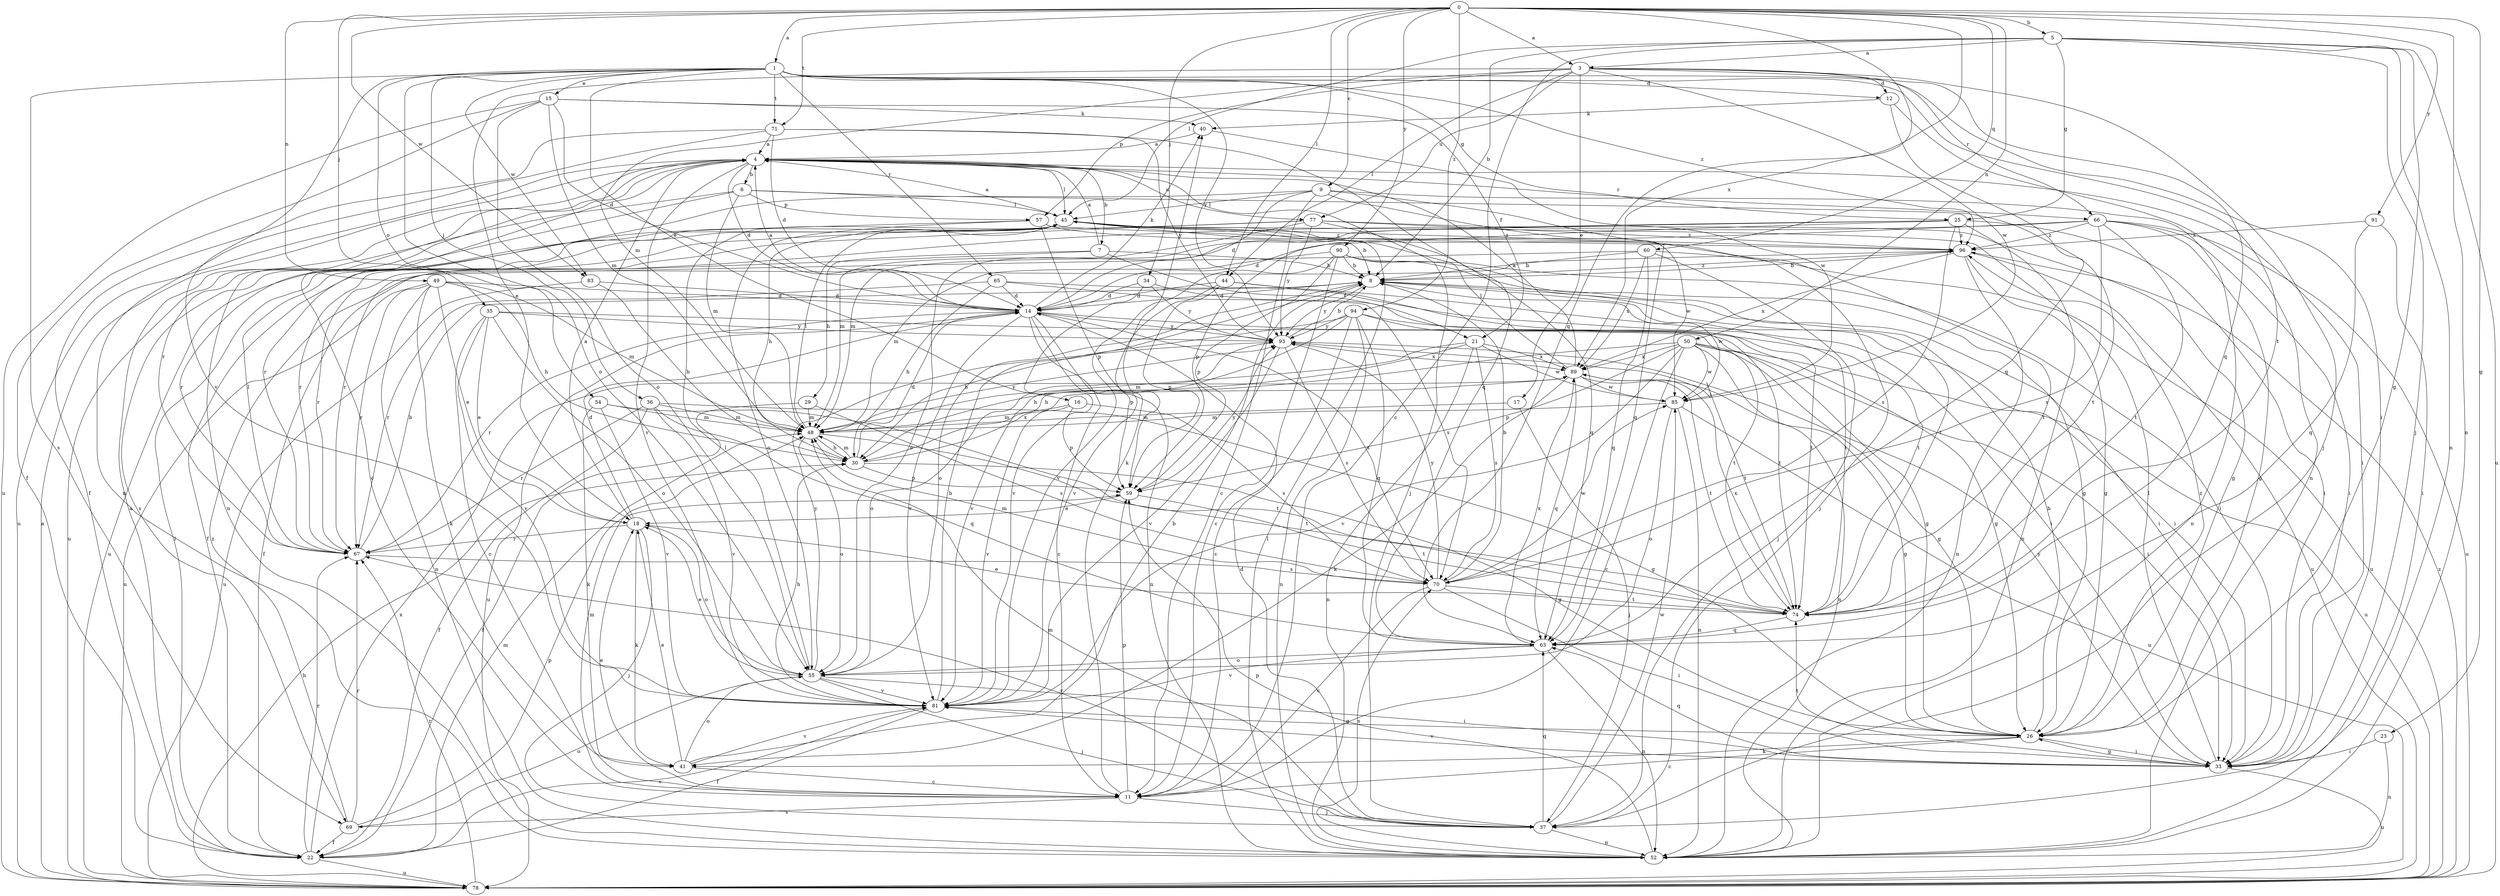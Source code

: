 strict digraph  {
0;
1;
3;
4;
5;
6;
7;
8;
9;
11;
12;
14;
15;
16;
17;
18;
21;
22;
23;
25;
26;
29;
30;
33;
34;
35;
36;
37;
40;
41;
44;
45;
48;
49;
50;
52;
54;
55;
57;
59;
60;
63;
65;
66;
67;
69;
70;
71;
74;
77;
78;
81;
83;
85;
89;
90;
91;
93;
94;
96;
0 -> 1  [label=a];
0 -> 3  [label=a];
0 -> 5  [label=b];
0 -> 9  [label=c];
0 -> 23  [label=g];
0 -> 34  [label=j];
0 -> 35  [label=j];
0 -> 44  [label=l];
0 -> 49  [label=n];
0 -> 50  [label=n];
0 -> 52  [label=n];
0 -> 60  [label=q];
0 -> 63  [label=q];
0 -> 71  [label=t];
0 -> 83  [label=w];
0 -> 89  [label=x];
0 -> 90  [label=y];
0 -> 91  [label=y];
0 -> 94  [label=z];
1 -> 12  [label=d];
1 -> 15  [label=e];
1 -> 16  [label=e];
1 -> 25  [label=g];
1 -> 33  [label=i];
1 -> 36  [label=j];
1 -> 54  [label=o];
1 -> 55  [label=o];
1 -> 65  [label=r];
1 -> 69  [label=s];
1 -> 71  [label=t];
1 -> 74  [label=t];
1 -> 81  [label=v];
1 -> 83  [label=w];
1 -> 93  [label=y];
1 -> 96  [label=z];
3 -> 12  [label=d];
3 -> 17  [label=e];
3 -> 18  [label=e];
3 -> 37  [label=j];
3 -> 44  [label=l];
3 -> 48  [label=m];
3 -> 57  [label=p];
3 -> 63  [label=q];
3 -> 66  [label=r];
3 -> 77  [label=u];
3 -> 85  [label=w];
4 -> 6  [label=b];
4 -> 7  [label=b];
4 -> 11  [label=c];
4 -> 14  [label=d];
4 -> 33  [label=i];
4 -> 37  [label=j];
4 -> 45  [label=l];
4 -> 52  [label=n];
4 -> 66  [label=r];
4 -> 67  [label=r];
4 -> 77  [label=u];
4 -> 78  [label=u];
4 -> 81  [label=v];
5 -> 3  [label=a];
5 -> 8  [label=b];
5 -> 11  [label=c];
5 -> 25  [label=g];
5 -> 26  [label=g];
5 -> 37  [label=j];
5 -> 45  [label=l];
5 -> 52  [label=n];
5 -> 78  [label=u];
6 -> 45  [label=l];
6 -> 48  [label=m];
6 -> 57  [label=p];
6 -> 69  [label=s];
6 -> 74  [label=t];
6 -> 78  [label=u];
7 -> 4  [label=a];
7 -> 8  [label=b];
7 -> 21  [label=f];
7 -> 29  [label=h];
7 -> 67  [label=r];
8 -> 14  [label=d];
8 -> 33  [label=i];
8 -> 55  [label=o];
8 -> 74  [label=t];
8 -> 85  [label=w];
8 -> 93  [label=y];
8 -> 96  [label=z];
9 -> 11  [label=c];
9 -> 14  [label=d];
9 -> 37  [label=j];
9 -> 45  [label=l];
9 -> 52  [label=n];
9 -> 63  [label=q];
9 -> 67  [label=r];
11 -> 18  [label=e];
11 -> 37  [label=j];
11 -> 40  [label=k];
11 -> 48  [label=m];
11 -> 59  [label=p];
11 -> 69  [label=s];
12 -> 40  [label=k];
12 -> 52  [label=n];
12 -> 63  [label=q];
14 -> 4  [label=a];
14 -> 11  [label=c];
14 -> 26  [label=g];
14 -> 40  [label=k];
14 -> 52  [label=n];
14 -> 59  [label=p];
14 -> 67  [label=r];
14 -> 70  [label=s];
14 -> 78  [label=u];
14 -> 81  [label=v];
14 -> 93  [label=y];
15 -> 14  [label=d];
15 -> 21  [label=f];
15 -> 22  [label=f];
15 -> 40  [label=k];
15 -> 48  [label=m];
15 -> 55  [label=o];
15 -> 78  [label=u];
16 -> 48  [label=m];
16 -> 59  [label=p];
16 -> 70  [label=s];
16 -> 81  [label=v];
17 -> 37  [label=j];
17 -> 48  [label=m];
18 -> 4  [label=a];
18 -> 14  [label=d];
18 -> 37  [label=j];
18 -> 41  [label=k];
18 -> 55  [label=o];
18 -> 67  [label=r];
21 -> 30  [label=h];
21 -> 48  [label=m];
21 -> 52  [label=n];
21 -> 70  [label=s];
21 -> 85  [label=w];
21 -> 89  [label=x];
22 -> 4  [label=a];
22 -> 45  [label=l];
22 -> 48  [label=m];
22 -> 67  [label=r];
22 -> 78  [label=u];
22 -> 81  [label=v];
22 -> 89  [label=x];
23 -> 33  [label=i];
23 -> 52  [label=n];
25 -> 33  [label=i];
25 -> 48  [label=m];
25 -> 52  [label=n];
25 -> 55  [label=o];
25 -> 59  [label=p];
25 -> 70  [label=s];
25 -> 96  [label=z];
26 -> 8  [label=b];
26 -> 11  [label=c];
26 -> 33  [label=i];
26 -> 41  [label=k];
26 -> 96  [label=z];
29 -> 22  [label=f];
29 -> 48  [label=m];
29 -> 70  [label=s];
30 -> 14  [label=d];
30 -> 26  [label=g];
30 -> 48  [label=m];
30 -> 59  [label=p];
30 -> 89  [label=x];
33 -> 26  [label=g];
33 -> 45  [label=l];
33 -> 63  [label=q];
33 -> 74  [label=t];
33 -> 78  [label=u];
33 -> 81  [label=v];
33 -> 93  [label=y];
34 -> 14  [label=d];
34 -> 74  [label=t];
34 -> 81  [label=v];
34 -> 93  [label=y];
35 -> 11  [label=c];
35 -> 18  [label=e];
35 -> 55  [label=o];
35 -> 74  [label=t];
35 -> 81  [label=v];
35 -> 93  [label=y];
36 -> 22  [label=f];
36 -> 26  [label=g];
36 -> 48  [label=m];
36 -> 63  [label=q];
36 -> 67  [label=r];
36 -> 81  [label=v];
37 -> 14  [label=d];
37 -> 48  [label=m];
37 -> 52  [label=n];
37 -> 63  [label=q];
37 -> 67  [label=r];
37 -> 85  [label=w];
40 -> 4  [label=a];
40 -> 85  [label=w];
41 -> 8  [label=b];
41 -> 11  [label=c];
41 -> 18  [label=e];
41 -> 55  [label=o];
41 -> 81  [label=v];
44 -> 14  [label=d];
44 -> 33  [label=i];
44 -> 59  [label=p];
44 -> 74  [label=t];
44 -> 81  [label=v];
45 -> 4  [label=a];
45 -> 30  [label=h];
45 -> 74  [label=t];
45 -> 78  [label=u];
45 -> 85  [label=w];
45 -> 96  [label=z];
48 -> 30  [label=h];
48 -> 45  [label=l];
48 -> 55  [label=o];
48 -> 74  [label=t];
48 -> 93  [label=y];
49 -> 14  [label=d];
49 -> 18  [label=e];
49 -> 30  [label=h];
49 -> 41  [label=k];
49 -> 48  [label=m];
49 -> 52  [label=n];
49 -> 67  [label=r];
49 -> 78  [label=u];
50 -> 11  [label=c];
50 -> 26  [label=g];
50 -> 30  [label=h];
50 -> 33  [label=i];
50 -> 52  [label=n];
50 -> 59  [label=p];
50 -> 78  [label=u];
50 -> 81  [label=v];
50 -> 85  [label=w];
50 -> 89  [label=x];
52 -> 45  [label=l];
52 -> 59  [label=p];
52 -> 70  [label=s];
54 -> 41  [label=k];
54 -> 48  [label=m];
54 -> 74  [label=t];
54 -> 81  [label=v];
55 -> 18  [label=e];
55 -> 33  [label=i];
55 -> 37  [label=j];
55 -> 45  [label=l];
55 -> 81  [label=v];
55 -> 93  [label=y];
57 -> 8  [label=b];
57 -> 55  [label=o];
57 -> 59  [label=p];
57 -> 67  [label=r];
57 -> 96  [label=z];
59 -> 18  [label=e];
59 -> 74  [label=t];
59 -> 93  [label=y];
60 -> 8  [label=b];
60 -> 22  [label=f];
60 -> 37  [label=j];
60 -> 63  [label=q];
60 -> 78  [label=u];
60 -> 89  [label=x];
63 -> 52  [label=n];
63 -> 55  [label=o];
63 -> 81  [label=v];
63 -> 89  [label=x];
65 -> 14  [label=d];
65 -> 30  [label=h];
65 -> 33  [label=i];
65 -> 67  [label=r];
65 -> 70  [label=s];
66 -> 14  [label=d];
66 -> 26  [label=g];
66 -> 33  [label=i];
66 -> 67  [label=r];
66 -> 70  [label=s];
66 -> 74  [label=t];
66 -> 78  [label=u];
66 -> 96  [label=z];
67 -> 8  [label=b];
67 -> 45  [label=l];
67 -> 70  [label=s];
69 -> 22  [label=f];
69 -> 55  [label=o];
69 -> 59  [label=p];
69 -> 67  [label=r];
69 -> 96  [label=z];
70 -> 8  [label=b];
70 -> 11  [label=c];
70 -> 33  [label=i];
70 -> 48  [label=m];
70 -> 74  [label=t];
70 -> 85  [label=w];
70 -> 93  [label=y];
71 -> 4  [label=a];
71 -> 14  [label=d];
71 -> 22  [label=f];
71 -> 52  [label=n];
71 -> 63  [label=q];
71 -> 93  [label=y];
74 -> 18  [label=e];
74 -> 63  [label=q];
74 -> 89  [label=x];
77 -> 22  [label=f];
77 -> 26  [label=g];
77 -> 48  [label=m];
77 -> 63  [label=q];
77 -> 67  [label=r];
77 -> 93  [label=y];
77 -> 96  [label=z];
78 -> 4  [label=a];
78 -> 30  [label=h];
78 -> 67  [label=r];
78 -> 96  [label=z];
81 -> 8  [label=b];
81 -> 22  [label=f];
81 -> 26  [label=g];
81 -> 30  [label=h];
83 -> 14  [label=d];
83 -> 30  [label=h];
83 -> 78  [label=u];
85 -> 48  [label=m];
85 -> 52  [label=n];
85 -> 55  [label=o];
85 -> 78  [label=u];
89 -> 4  [label=a];
89 -> 26  [label=g];
89 -> 41  [label=k];
89 -> 45  [label=l];
89 -> 63  [label=q];
89 -> 74  [label=t];
89 -> 85  [label=w];
90 -> 8  [label=b];
90 -> 11  [label=c];
90 -> 26  [label=g];
90 -> 33  [label=i];
90 -> 48  [label=m];
90 -> 59  [label=p];
90 -> 74  [label=t];
90 -> 81  [label=v];
91 -> 33  [label=i];
91 -> 63  [label=q];
91 -> 96  [label=z];
93 -> 8  [label=b];
93 -> 55  [label=o];
93 -> 70  [label=s];
93 -> 74  [label=t];
93 -> 81  [label=v];
93 -> 89  [label=x];
94 -> 11  [label=c];
94 -> 26  [label=g];
94 -> 30  [label=h];
94 -> 52  [label=n];
94 -> 63  [label=q];
94 -> 74  [label=t];
94 -> 81  [label=v];
94 -> 93  [label=y];
96 -> 8  [label=b];
96 -> 26  [label=g];
96 -> 52  [label=n];
96 -> 78  [label=u];
96 -> 89  [label=x];
}
